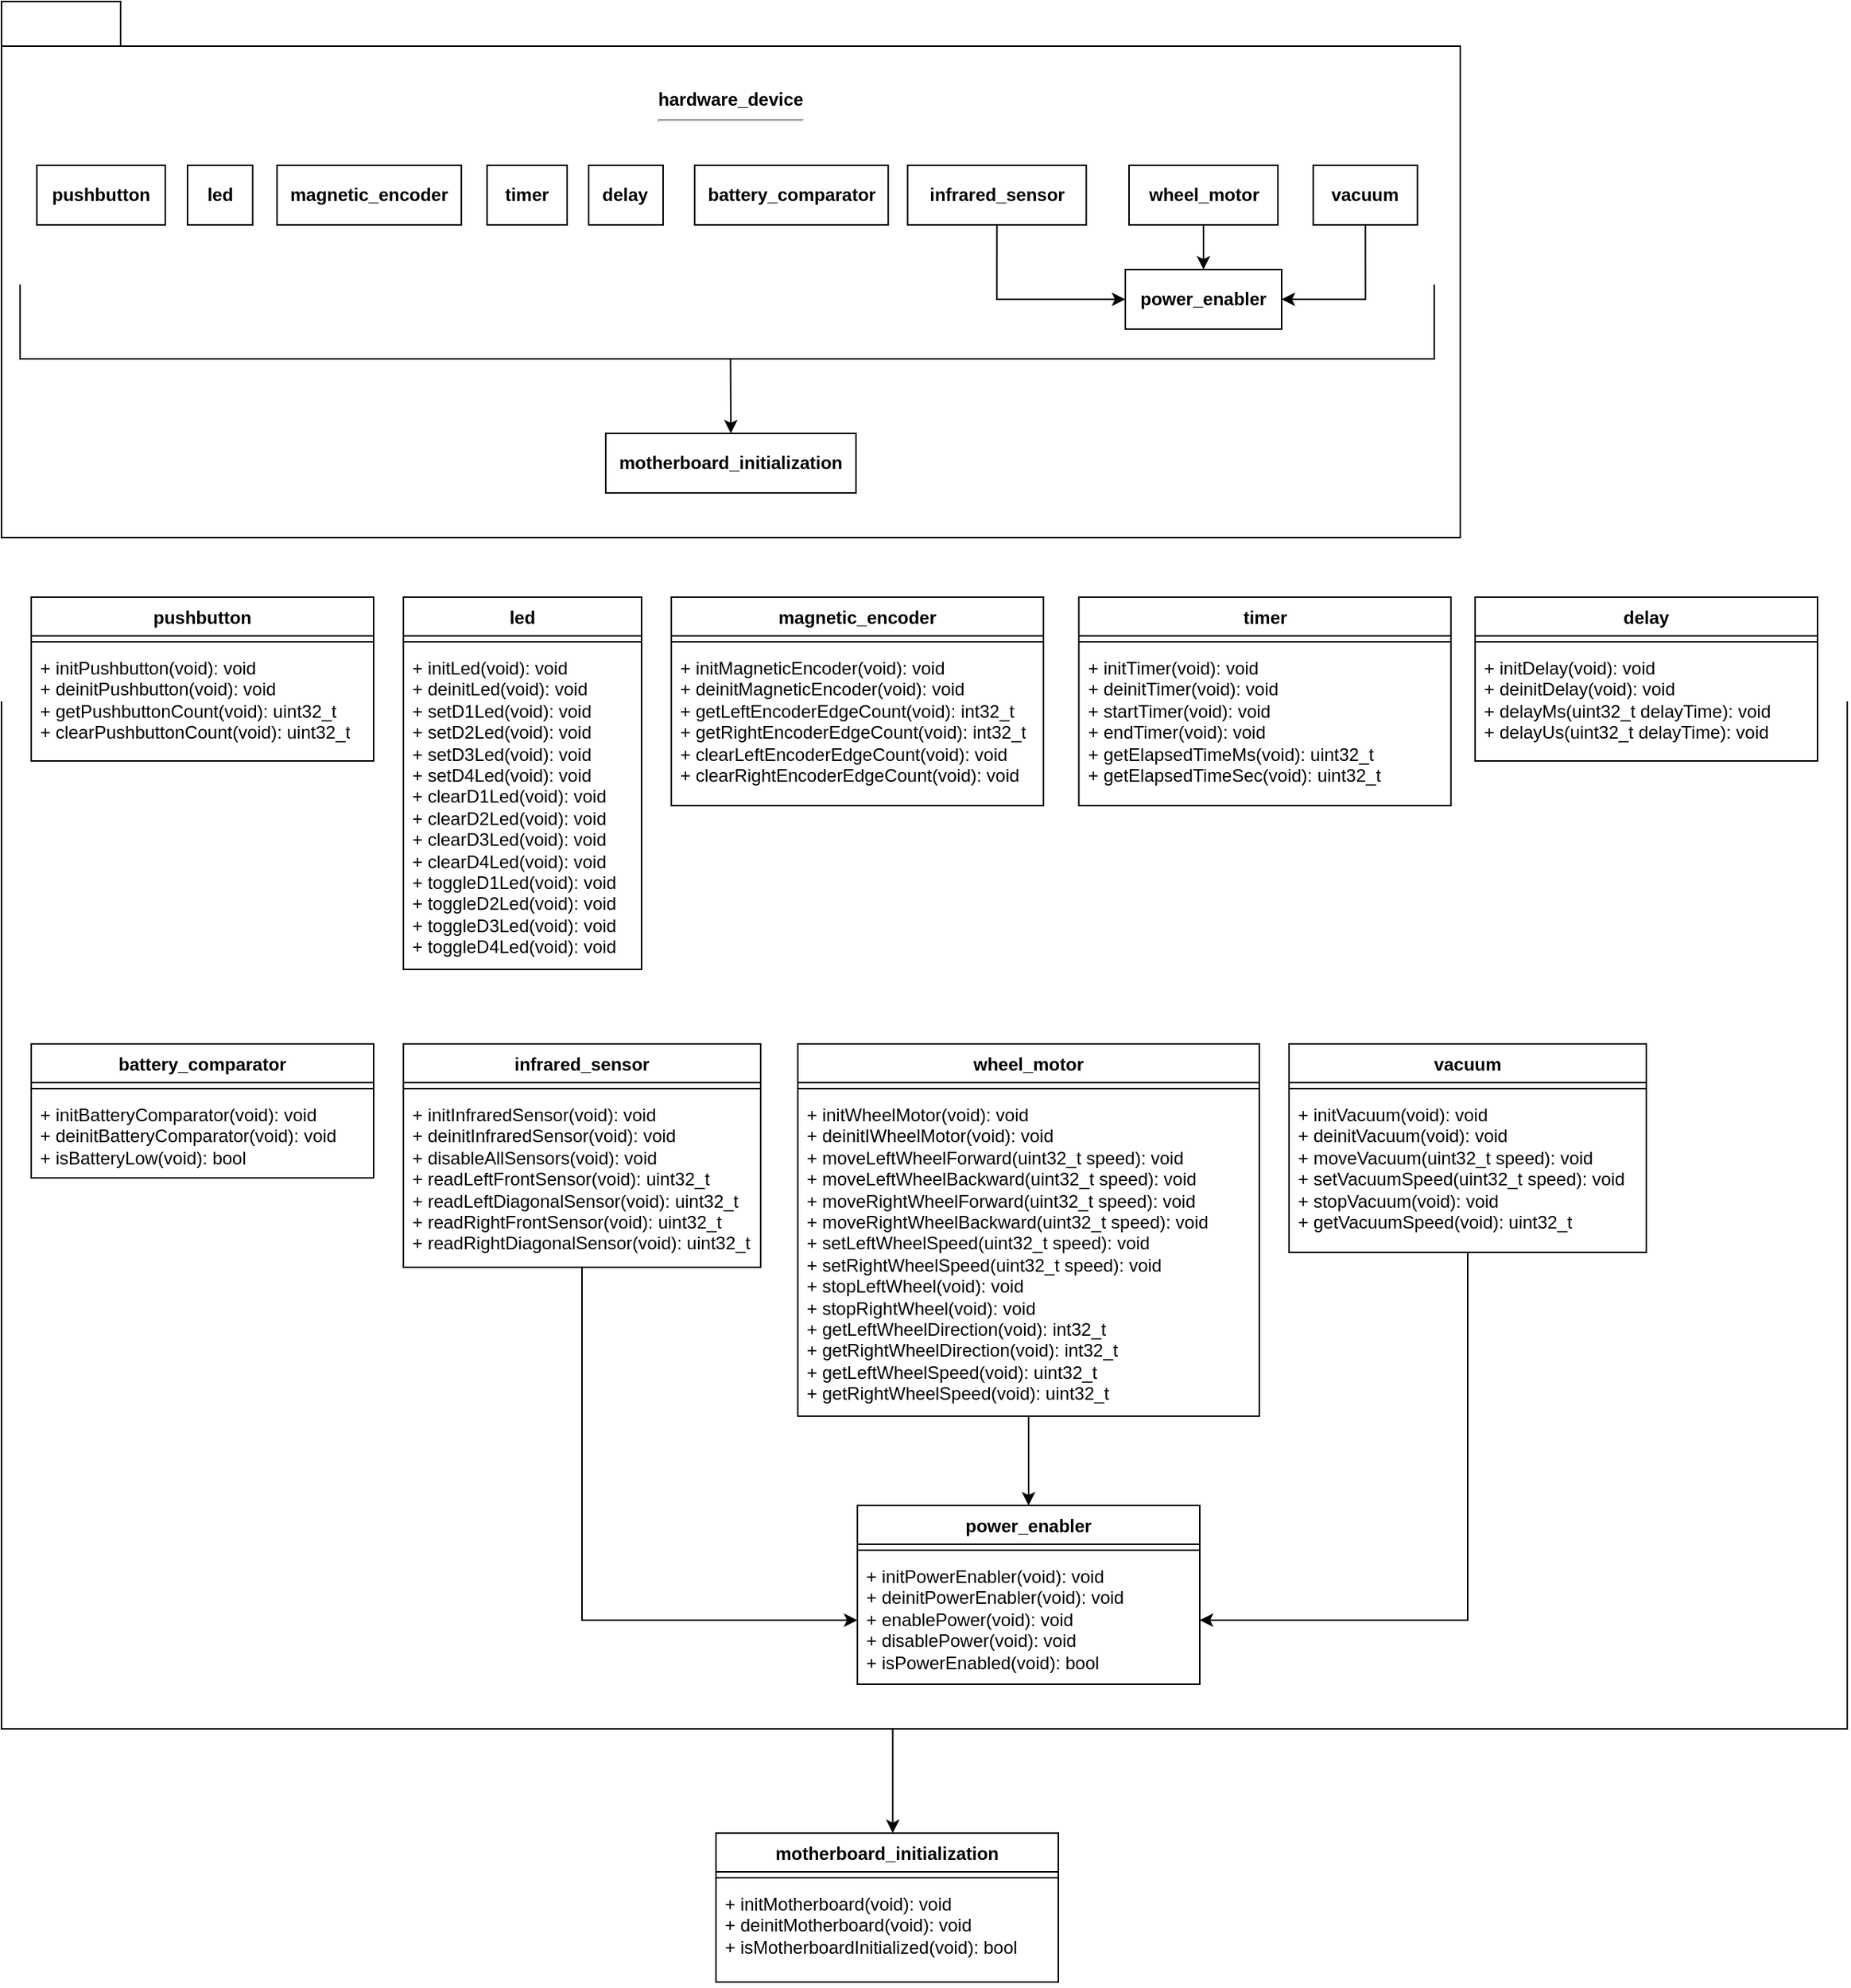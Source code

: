 <mxfile version="26.2.2">
  <diagram name="Page-1" id="oKpc1l_Igcs4GMacKgKO">
    <mxGraphModel dx="1898" dy="1153" grid="1" gridSize="10" guides="1" tooltips="1" connect="1" arrows="1" fold="1" page="1" pageScale="1" pageWidth="850" pageHeight="1100" math="0" shadow="0">
      <root>
        <mxCell id="0" />
        <mxCell id="1" parent="0" />
        <mxCell id="_HXW_Upf4mI-iIRhQuMg-2" value="pushbutton" style="swimlane;fontStyle=1;align=center;verticalAlign=top;childLayout=stackLayout;horizontal=1;startSize=26;horizontalStack=0;resizeParent=1;resizeParentMax=0;resizeLast=0;collapsible=1;marginBottom=0;whiteSpace=wrap;html=1;" parent="1" vertex="1">
          <mxGeometry x="60" y="440" width="230" height="110" as="geometry" />
        </mxCell>
        <mxCell id="_HXW_Upf4mI-iIRhQuMg-3" value="" style="line;strokeWidth=1;fillColor=none;align=left;verticalAlign=middle;spacingTop=-1;spacingLeft=3;spacingRight=3;rotatable=0;labelPosition=right;points=[];portConstraint=eastwest;strokeColor=inherit;" parent="_HXW_Upf4mI-iIRhQuMg-2" vertex="1">
          <mxGeometry y="26" width="230" height="8" as="geometry" />
        </mxCell>
        <mxCell id="_HXW_Upf4mI-iIRhQuMg-4" value="+ initPushbutton(void): void&lt;div&gt;+ deinitPushbutton(void): void&lt;br&gt;&lt;div&gt;+ getPushbuttonCount(void): uint32_t&lt;/div&gt;&lt;div&gt;+ clearPushbuttonCount(void): uint32_t&lt;/div&gt;&lt;/div&gt;" style="text;strokeColor=none;fillColor=none;align=left;verticalAlign=top;spacingLeft=4;spacingRight=4;overflow=hidden;rotatable=0;points=[[0,0.5],[1,0.5]];portConstraint=eastwest;whiteSpace=wrap;html=1;" parent="_HXW_Upf4mI-iIRhQuMg-2" vertex="1">
          <mxGeometry y="34" width="230" height="76" as="geometry" />
        </mxCell>
        <mxCell id="_HXW_Upf4mI-iIRhQuMg-66" style="edgeStyle=orthogonalEdgeStyle;rounded=0;orthogonalLoop=1;jettySize=auto;html=1;entryX=0;entryY=0.5;entryDx=0;entryDy=0;" parent="1" source="_HXW_Upf4mI-iIRhQuMg-5" target="_HXW_Upf4mI-iIRhQuMg-64" edge="1">
          <mxGeometry relative="1" as="geometry" />
        </mxCell>
        <mxCell id="_HXW_Upf4mI-iIRhQuMg-5" value="infrared_sensor" style="swimlane;fontStyle=1;align=center;verticalAlign=top;childLayout=stackLayout;horizontal=1;startSize=26;horizontalStack=0;resizeParent=1;resizeParentMax=0;resizeLast=0;collapsible=1;marginBottom=0;whiteSpace=wrap;html=1;" parent="1" vertex="1">
          <mxGeometry x="310" y="740" width="240" height="150" as="geometry" />
        </mxCell>
        <mxCell id="_HXW_Upf4mI-iIRhQuMg-6" value="" style="line;strokeWidth=1;fillColor=none;align=left;verticalAlign=middle;spacingTop=-1;spacingLeft=3;spacingRight=3;rotatable=0;labelPosition=right;points=[];portConstraint=eastwest;strokeColor=inherit;" parent="_HXW_Upf4mI-iIRhQuMg-5" vertex="1">
          <mxGeometry y="26" width="240" height="8" as="geometry" />
        </mxCell>
        <mxCell id="_HXW_Upf4mI-iIRhQuMg-7" value="+ initInfraredSensor(void): void&lt;div&gt;+ deinitInfraredSensor(void): void&lt;/div&gt;&lt;div&gt;+ disableAllSensors(void): void&lt;br&gt;&lt;div&gt;+ readLeftFrontSensor(void): uint32_t&lt;/div&gt;&lt;div&gt;+ readLeftDiagonalSensor(void): uint32_t&lt;/div&gt;&lt;/div&gt;&lt;div&gt;&lt;div&gt;+ readRightFrontSensor(void): uint32_t&lt;/div&gt;&lt;div&gt;+ readRightDiagonalSensor(void): uint32_t&lt;/div&gt;&lt;/div&gt;" style="text;strokeColor=none;fillColor=none;align=left;verticalAlign=top;spacingLeft=4;spacingRight=4;overflow=hidden;rotatable=0;points=[[0,0.5],[1,0.5]];portConstraint=eastwest;whiteSpace=wrap;html=1;" parent="_HXW_Upf4mI-iIRhQuMg-5" vertex="1">
          <mxGeometry y="34" width="240" height="116" as="geometry" />
        </mxCell>
        <mxCell id="_HXW_Upf4mI-iIRhQuMg-8" value="led" style="swimlane;fontStyle=1;align=center;verticalAlign=top;childLayout=stackLayout;horizontal=1;startSize=26;horizontalStack=0;resizeParent=1;resizeParentMax=0;resizeLast=0;collapsible=1;marginBottom=0;whiteSpace=wrap;html=1;" parent="1" vertex="1">
          <mxGeometry x="310" y="440" width="160" height="250" as="geometry" />
        </mxCell>
        <mxCell id="_HXW_Upf4mI-iIRhQuMg-9" value="" style="line;strokeWidth=1;fillColor=none;align=left;verticalAlign=middle;spacingTop=-1;spacingLeft=3;spacingRight=3;rotatable=0;labelPosition=right;points=[];portConstraint=eastwest;strokeColor=inherit;" parent="_HXW_Upf4mI-iIRhQuMg-8" vertex="1">
          <mxGeometry y="26" width="160" height="8" as="geometry" />
        </mxCell>
        <mxCell id="_HXW_Upf4mI-iIRhQuMg-10" value="+ initLed(void): void&lt;div&gt;+ deinitLed(void): void&lt;br&gt;&lt;div&gt;+ setD1Led(void): void&lt;/div&gt;&lt;/div&gt;&lt;div&gt;+&amp;nbsp;&lt;span style=&quot;background-color: transparent; color: light-dark(rgb(0, 0, 0), rgb(255, 255, 255));&quot;&gt;setD2Led(void): void&lt;/span&gt;&lt;/div&gt;&lt;div&gt;+ setD3Led(void): void&lt;span style=&quot;background-color: transparent; color: light-dark(rgb(0, 0, 0), rgb(255, 255, 255));&quot;&gt;&lt;/span&gt;&lt;/div&gt;&lt;div&gt;&lt;span style=&quot;background-color: transparent; color: light-dark(rgb(0, 0, 0), rgb(255, 255, 255));&quot;&gt;+&lt;/span&gt;&lt;span style=&quot;background-color: transparent; color: light-dark(rgb(0, 0, 0), rgb(255, 255, 255));&quot;&gt;&amp;nbsp;&lt;/span&gt;setD4Led(void): void&lt;/div&gt;&lt;div&gt;+ clearD1Led(void): void&lt;/div&gt;&lt;div&gt;+ clearD2Led(void): void&lt;/div&gt;&lt;div&gt;+ clearD3Led(void): void&lt;/div&gt;&lt;div&gt;+ clearD4Led(void): void&lt;/div&gt;&lt;div&gt;+ toggleD1Led(void): void&lt;/div&gt;&lt;div&gt;+ toggleD2Led(void): void&lt;/div&gt;&lt;div&gt;+ toggleD3Led(void): void&lt;/div&gt;&lt;div&gt;+ toggleD4Led(void): void&lt;/div&gt;" style="text;strokeColor=none;fillColor=none;align=left;verticalAlign=top;spacingLeft=4;spacingRight=4;overflow=hidden;rotatable=0;points=[[0,0.5],[1,0.5]];portConstraint=eastwest;whiteSpace=wrap;html=1;" parent="_HXW_Upf4mI-iIRhQuMg-8" vertex="1">
          <mxGeometry y="34" width="160" height="216" as="geometry" />
        </mxCell>
        <mxCell id="_HXW_Upf4mI-iIRhQuMg-11" value="magnetic_encoder" style="swimlane;fontStyle=1;align=center;verticalAlign=top;childLayout=stackLayout;horizontal=1;startSize=26;horizontalStack=0;resizeParent=1;resizeParentMax=0;resizeLast=0;collapsible=1;marginBottom=0;whiteSpace=wrap;html=1;" parent="1" vertex="1">
          <mxGeometry x="490" y="440" width="250" height="140" as="geometry" />
        </mxCell>
        <mxCell id="_HXW_Upf4mI-iIRhQuMg-12" value="" style="line;strokeWidth=1;fillColor=none;align=left;verticalAlign=middle;spacingTop=-1;spacingLeft=3;spacingRight=3;rotatable=0;labelPosition=right;points=[];portConstraint=eastwest;strokeColor=inherit;" parent="_HXW_Upf4mI-iIRhQuMg-11" vertex="1">
          <mxGeometry y="26" width="250" height="8" as="geometry" />
        </mxCell>
        <mxCell id="_HXW_Upf4mI-iIRhQuMg-13" value="+ initMagneticEncoder(void): void&lt;div&gt;+ deinitMagneticEncoder(void): void&lt;br&gt;&lt;div&gt;+ getLeftEncoderEdgeCount(void): int32_t&lt;/div&gt;&lt;/div&gt;&lt;div&gt;+ getRightEncoderEdgeCount(void): int32_t&lt;/div&gt;&lt;div&gt;+ clearLeftEncoderEdgeCount(void): void&lt;/div&gt;&lt;div&gt;+ clearRightEncoderEdgeCount(void): void&lt;/div&gt;" style="text;strokeColor=none;fillColor=none;align=left;verticalAlign=top;spacingLeft=4;spacingRight=4;overflow=hidden;rotatable=0;points=[[0,0.5],[1,0.5]];portConstraint=eastwest;whiteSpace=wrap;html=1;" parent="_HXW_Upf4mI-iIRhQuMg-11" vertex="1">
          <mxGeometry y="34" width="250" height="106" as="geometry" />
        </mxCell>
        <mxCell id="_HXW_Upf4mI-iIRhQuMg-32" value="timer" style="swimlane;fontStyle=1;align=center;verticalAlign=top;childLayout=stackLayout;horizontal=1;startSize=26;horizontalStack=0;resizeParent=1;resizeParentMax=0;resizeLast=0;collapsible=1;marginBottom=0;whiteSpace=wrap;html=1;" parent="1" vertex="1">
          <mxGeometry x="763.76" y="440" width="250" height="140" as="geometry" />
        </mxCell>
        <mxCell id="_HXW_Upf4mI-iIRhQuMg-33" value="" style="line;strokeWidth=1;fillColor=none;align=left;verticalAlign=middle;spacingTop=-1;spacingLeft=3;spacingRight=3;rotatable=0;labelPosition=right;points=[];portConstraint=eastwest;strokeColor=inherit;" parent="_HXW_Upf4mI-iIRhQuMg-32" vertex="1">
          <mxGeometry y="26" width="250" height="8" as="geometry" />
        </mxCell>
        <mxCell id="_HXW_Upf4mI-iIRhQuMg-34" value="+ initTimer(void): void&lt;div&gt;+ deinitTimer(void): void&lt;br&gt;&lt;div&gt;+ startTimer(void): void&lt;/div&gt;&lt;/div&gt;&lt;div&gt;+ endTimer(void): void&lt;/div&gt;&lt;div&gt;+ getElapsedTimeMs(void): uint32_t&lt;/div&gt;&lt;div&gt;+ getElapsedTimeSec(void): uint32_t&lt;/div&gt;" style="text;strokeColor=none;fillColor=none;align=left;verticalAlign=top;spacingLeft=4;spacingRight=4;overflow=hidden;rotatable=0;points=[[0,0.5],[1,0.5]];portConstraint=eastwest;whiteSpace=wrap;html=1;" parent="_HXW_Upf4mI-iIRhQuMg-32" vertex="1">
          <mxGeometry y="34" width="250" height="106" as="geometry" />
        </mxCell>
        <mxCell id="_HXW_Upf4mI-iIRhQuMg-38" value="battery_comparator" style="swimlane;fontStyle=1;align=center;verticalAlign=top;childLayout=stackLayout;horizontal=1;startSize=26;horizontalStack=0;resizeParent=1;resizeParentMax=0;resizeLast=0;collapsible=1;marginBottom=0;whiteSpace=wrap;html=1;" parent="1" vertex="1">
          <mxGeometry x="60" y="740" width="230" height="90" as="geometry" />
        </mxCell>
        <mxCell id="_HXW_Upf4mI-iIRhQuMg-39" value="" style="line;strokeWidth=1;fillColor=none;align=left;verticalAlign=middle;spacingTop=-1;spacingLeft=3;spacingRight=3;rotatable=0;labelPosition=right;points=[];portConstraint=eastwest;strokeColor=inherit;" parent="_HXW_Upf4mI-iIRhQuMg-38" vertex="1">
          <mxGeometry y="26" width="230" height="8" as="geometry" />
        </mxCell>
        <mxCell id="_HXW_Upf4mI-iIRhQuMg-40" value="+ initBatteryComparator(void): void&lt;div&gt;+ deinitBatteryComparator(void): void&lt;br&gt;&lt;div&gt;+ isBatteryLow(void): bool&lt;/div&gt;&lt;/div&gt;" style="text;strokeColor=none;fillColor=none;align=left;verticalAlign=top;spacingLeft=4;spacingRight=4;overflow=hidden;rotatable=0;points=[[0,0.5],[1,0.5]];portConstraint=eastwest;whiteSpace=wrap;html=1;" parent="_HXW_Upf4mI-iIRhQuMg-38" vertex="1">
          <mxGeometry y="34" width="230" height="56" as="geometry" />
        </mxCell>
        <mxCell id="_HXW_Upf4mI-iIRhQuMg-67" style="edgeStyle=orthogonalEdgeStyle;rounded=0;orthogonalLoop=1;jettySize=auto;html=1;entryX=0.5;entryY=0;entryDx=0;entryDy=0;" parent="1" source="_HXW_Upf4mI-iIRhQuMg-41" target="_HXW_Upf4mI-iIRhQuMg-62" edge="1">
          <mxGeometry relative="1" as="geometry" />
        </mxCell>
        <mxCell id="_HXW_Upf4mI-iIRhQuMg-41" value="wheel_motor" style="swimlane;fontStyle=1;align=center;verticalAlign=top;childLayout=stackLayout;horizontal=1;startSize=26;horizontalStack=0;resizeParent=1;resizeParentMax=0;resizeLast=0;collapsible=1;marginBottom=0;whiteSpace=wrap;html=1;" parent="1" vertex="1">
          <mxGeometry x="574.99" y="740" width="310" height="250" as="geometry" />
        </mxCell>
        <mxCell id="_HXW_Upf4mI-iIRhQuMg-42" value="" style="line;strokeWidth=1;fillColor=none;align=left;verticalAlign=middle;spacingTop=-1;spacingLeft=3;spacingRight=3;rotatable=0;labelPosition=right;points=[];portConstraint=eastwest;strokeColor=inherit;" parent="_HXW_Upf4mI-iIRhQuMg-41" vertex="1">
          <mxGeometry y="26" width="310" height="8" as="geometry" />
        </mxCell>
        <mxCell id="_HXW_Upf4mI-iIRhQuMg-43" value="+ initWheelMotor(void): void&lt;div&gt;+ deinitIWheelMotor(void): void&lt;br&gt;&lt;div&gt;+ moveLeftWheelForward(uint32_t speed): void&lt;/div&gt;&lt;div&gt;+ moveLeftWheelBackward(uint32_t speed): void&lt;/div&gt;&lt;/div&gt;&lt;div&gt;&lt;div&gt;+ moveRightWheelForward(uint32_t speed): void&lt;/div&gt;&lt;div&gt;+ moveRightWheelBackward(uint32_t speed): void&lt;/div&gt;&lt;/div&gt;&lt;div&gt;+ setLeftWheelSpeed(uint32_t speed): void&lt;/div&gt;&lt;div&gt;+ setRightWheelSpeed(uint32_t speed): void&lt;/div&gt;&lt;div&gt;+ stopLeftWheel(void): void&lt;/div&gt;&lt;div&gt;+ stopRightWheel(void): void&lt;/div&gt;&lt;div&gt;+ getLeftWheelDirection(void): int32_t&lt;/div&gt;&lt;div&gt;+ getRightWheelDirection(void): int32_t&lt;/div&gt;&lt;div&gt;+ getLeftWheelSpeed(void): uint32_t&lt;/div&gt;&lt;div&gt;+ getRightWheelSpeed(void): uint32_t&lt;/div&gt;" style="text;strokeColor=none;fillColor=none;align=left;verticalAlign=top;spacingLeft=4;spacingRight=4;overflow=hidden;rotatable=0;points=[[0,0.5],[1,0.5]];portConstraint=eastwest;whiteSpace=wrap;html=1;" parent="_HXW_Upf4mI-iIRhQuMg-41" vertex="1">
          <mxGeometry y="34" width="310" height="216" as="geometry" />
        </mxCell>
        <mxCell id="_HXW_Upf4mI-iIRhQuMg-68" style="edgeStyle=orthogonalEdgeStyle;rounded=0;orthogonalLoop=1;jettySize=auto;html=1;entryX=1;entryY=0.5;entryDx=0;entryDy=0;" parent="1" source="_HXW_Upf4mI-iIRhQuMg-59" target="_HXW_Upf4mI-iIRhQuMg-64" edge="1">
          <mxGeometry relative="1" as="geometry" />
        </mxCell>
        <mxCell id="_HXW_Upf4mI-iIRhQuMg-59" value="vacuum" style="swimlane;fontStyle=1;align=center;verticalAlign=top;childLayout=stackLayout;horizontal=1;startSize=26;horizontalStack=0;resizeParent=1;resizeParentMax=0;resizeLast=0;collapsible=1;marginBottom=0;whiteSpace=wrap;html=1;" parent="1" vertex="1">
          <mxGeometry x="904.99" y="740" width="240" height="140" as="geometry" />
        </mxCell>
        <mxCell id="_HXW_Upf4mI-iIRhQuMg-60" value="" style="line;strokeWidth=1;fillColor=none;align=left;verticalAlign=middle;spacingTop=-1;spacingLeft=3;spacingRight=3;rotatable=0;labelPosition=right;points=[];portConstraint=eastwest;strokeColor=inherit;" parent="_HXW_Upf4mI-iIRhQuMg-59" vertex="1">
          <mxGeometry y="26" width="240" height="8" as="geometry" />
        </mxCell>
        <mxCell id="_HXW_Upf4mI-iIRhQuMg-61" value="+ initVacuum(void): void&lt;div&gt;+ deinitVacuum(void): void&lt;br&gt;&lt;div&gt;+ moveVacuum(uint32_t speed): void&lt;/div&gt;&lt;/div&gt;&lt;div&gt;+ setVacuumSpeed(uint32_t speed): void&lt;/div&gt;&lt;div&gt;+ stopVacuum(void): void&lt;/div&gt;&lt;div&gt;+ getVacuumSpeed(void): uint32_t&lt;/div&gt;" style="text;strokeColor=none;fillColor=none;align=left;verticalAlign=top;spacingLeft=4;spacingRight=4;overflow=hidden;rotatable=0;points=[[0,0.5],[1,0.5]];portConstraint=eastwest;whiteSpace=wrap;html=1;" parent="_HXW_Upf4mI-iIRhQuMg-59" vertex="1">
          <mxGeometry y="34" width="240" height="106" as="geometry" />
        </mxCell>
        <mxCell id="_HXW_Upf4mI-iIRhQuMg-62" value="power_enabler" style="swimlane;fontStyle=1;align=center;verticalAlign=top;childLayout=stackLayout;horizontal=1;startSize=26;horizontalStack=0;resizeParent=1;resizeParentMax=0;resizeLast=0;collapsible=1;marginBottom=0;whiteSpace=wrap;html=1;" parent="1" vertex="1">
          <mxGeometry x="614.99" y="1050" width="230" height="120" as="geometry" />
        </mxCell>
        <mxCell id="_HXW_Upf4mI-iIRhQuMg-63" value="" style="line;strokeWidth=1;fillColor=none;align=left;verticalAlign=middle;spacingTop=-1;spacingLeft=3;spacingRight=3;rotatable=0;labelPosition=right;points=[];portConstraint=eastwest;strokeColor=inherit;" parent="_HXW_Upf4mI-iIRhQuMg-62" vertex="1">
          <mxGeometry y="26" width="230" height="8" as="geometry" />
        </mxCell>
        <mxCell id="_HXW_Upf4mI-iIRhQuMg-64" value="+ initPowerEnabler(void): void&lt;div&gt;+ deinitPowerEnabler(void): void&lt;br&gt;&lt;div&gt;+ enablePower(void): void&lt;/div&gt;&lt;/div&gt;&lt;div&gt;+ disablePower(void): void&lt;/div&gt;&lt;div&gt;+ isPowerEnabled(void): bool&lt;/div&gt;" style="text;strokeColor=none;fillColor=none;align=left;verticalAlign=top;spacingLeft=4;spacingRight=4;overflow=hidden;rotatable=0;points=[[0,0.5],[1,0.5]];portConstraint=eastwest;whiteSpace=wrap;html=1;" parent="_HXW_Upf4mI-iIRhQuMg-62" vertex="1">
          <mxGeometry y="34" width="230" height="86" as="geometry" />
        </mxCell>
        <mxCell id="CrJSnwOvaSUAMsvAmyHB-18" value="motherboard_initialization" style="swimlane;fontStyle=1;align=center;verticalAlign=top;childLayout=stackLayout;horizontal=1;startSize=26;horizontalStack=0;resizeParent=1;resizeParentMax=0;resizeLast=0;collapsible=1;marginBottom=0;whiteSpace=wrap;html=1;" vertex="1" parent="1">
          <mxGeometry x="520" y="1270" width="230" height="100" as="geometry" />
        </mxCell>
        <mxCell id="CrJSnwOvaSUAMsvAmyHB-19" value="" style="line;strokeWidth=1;fillColor=none;align=left;verticalAlign=middle;spacingTop=-1;spacingLeft=3;spacingRight=3;rotatable=0;labelPosition=right;points=[];portConstraint=eastwest;strokeColor=inherit;" vertex="1" parent="CrJSnwOvaSUAMsvAmyHB-18">
          <mxGeometry y="26" width="230" height="8" as="geometry" />
        </mxCell>
        <mxCell id="CrJSnwOvaSUAMsvAmyHB-20" value="+ initMotherboard(void): void&lt;div&gt;+ deinitMotherboard(void): void&lt;/div&gt;&lt;div&gt;+ isMotherboardInitialized(void): bool&lt;/div&gt;" style="text;strokeColor=none;fillColor=none;align=left;verticalAlign=top;spacingLeft=4;spacingRight=4;overflow=hidden;rotatable=0;points=[[0,0.5],[1,0.5]];portConstraint=eastwest;whiteSpace=wrap;html=1;" vertex="1" parent="CrJSnwOvaSUAMsvAmyHB-18">
          <mxGeometry y="34" width="230" height="66" as="geometry" />
        </mxCell>
        <mxCell id="CrJSnwOvaSUAMsvAmyHB-21" value="" style="endArrow=none;html=1;rounded=0;" edge="1" parent="1">
          <mxGeometry width="50" height="50" relative="1" as="geometry">
            <mxPoint x="40" y="510" as="sourcePoint" />
            <mxPoint x="1280" y="510" as="targetPoint" />
            <Array as="points">
              <mxPoint x="40" y="1200" />
              <mxPoint x="1280" y="1200" />
            </Array>
          </mxGeometry>
        </mxCell>
        <mxCell id="CrJSnwOvaSUAMsvAmyHB-22" value="" style="endArrow=classic;html=1;rounded=0;" edge="1" parent="1">
          <mxGeometry width="50" height="50" relative="1" as="geometry">
            <mxPoint x="638.75" y="1200" as="sourcePoint" />
            <mxPoint x="638.75" y="1270" as="targetPoint" />
          </mxGeometry>
        </mxCell>
        <mxCell id="CrJSnwOvaSUAMsvAmyHB-23" value="hardware_device&lt;div&gt;&lt;hr&gt;&lt;br&gt;&lt;/div&gt;&lt;div&gt;&lt;br&gt;&lt;/div&gt;&lt;div&gt;&lt;br&gt;&lt;/div&gt;&lt;div&gt;&lt;br&gt;&lt;/div&gt;&lt;div&gt;&lt;br&gt;&lt;/div&gt;&lt;div&gt;&lt;br&gt;&lt;/div&gt;&lt;div&gt;&lt;br&gt;&lt;/div&gt;&lt;div&gt;&lt;br&gt;&lt;/div&gt;&lt;div&gt;&lt;br&gt;&lt;/div&gt;&lt;div&gt;&lt;br&gt;&lt;/div&gt;&lt;div&gt;&lt;br&gt;&lt;/div&gt;&lt;div&gt;&lt;br&gt;&lt;/div&gt;&lt;div&gt;&lt;br&gt;&lt;/div&gt;&lt;div&gt;&lt;br&gt;&lt;/div&gt;&lt;div&gt;&lt;br&gt;&lt;/div&gt;&lt;div&gt;&lt;br&gt;&lt;/div&gt;&lt;div&gt;&lt;br&gt;&lt;/div&gt;" style="shape=folder;fontStyle=1;tabWidth=80;tabHeight=30;tabPosition=left;html=1;boundedLbl=1;whiteSpace=wrap;" vertex="1" parent="1">
          <mxGeometry x="40" y="40" width="980" height="360" as="geometry" />
        </mxCell>
        <mxCell id="CrJSnwOvaSUAMsvAmyHB-24" value="&lt;b&gt;pushbutton&lt;/b&gt;" style="rounded=0;whiteSpace=wrap;html=1;" vertex="1" parent="1">
          <mxGeometry x="63.74" y="150" width="86.26" height="40" as="geometry" />
        </mxCell>
        <mxCell id="CrJSnwOvaSUAMsvAmyHB-25" style="edgeStyle=orthogonalEdgeStyle;rounded=0;orthogonalLoop=1;jettySize=auto;html=1;entryX=0;entryY=0.5;entryDx=0;entryDy=0;exitX=0.5;exitY=1;exitDx=0;exitDy=0;" edge="1" parent="1" source="CrJSnwOvaSUAMsvAmyHB-26" target="CrJSnwOvaSUAMsvAmyHB-35">
          <mxGeometry relative="1" as="geometry" />
        </mxCell>
        <mxCell id="CrJSnwOvaSUAMsvAmyHB-26" value="&lt;b&gt;infrared_sensor&lt;/b&gt;" style="rounded=0;whiteSpace=wrap;html=1;" vertex="1" parent="1">
          <mxGeometry x="648.74" y="150" width="120" height="40" as="geometry" />
        </mxCell>
        <mxCell id="CrJSnwOvaSUAMsvAmyHB-27" value="&lt;b&gt;led&lt;/b&gt;" style="rounded=0;whiteSpace=wrap;html=1;" vertex="1" parent="1">
          <mxGeometry x="164.99" y="150" width="43.76" height="40" as="geometry" />
        </mxCell>
        <mxCell id="CrJSnwOvaSUAMsvAmyHB-28" value="&lt;b&gt;magnetic_encoder&lt;/b&gt;" style="rounded=0;whiteSpace=wrap;html=1;" vertex="1" parent="1">
          <mxGeometry x="225.13" y="150" width="123.76" height="40" as="geometry" />
        </mxCell>
        <mxCell id="CrJSnwOvaSUAMsvAmyHB-29" value="&lt;b&gt;battery_comparator&lt;/b&gt;" style="rounded=0;whiteSpace=wrap;html=1;" vertex="1" parent="1">
          <mxGeometry x="505.7" y="150" width="130" height="40" as="geometry" />
        </mxCell>
        <mxCell id="CrJSnwOvaSUAMsvAmyHB-30" value="&lt;b&gt;timer&lt;/b&gt;" style="rounded=0;whiteSpace=wrap;html=1;" vertex="1" parent="1">
          <mxGeometry x="366.24" y="150" width="53.76" height="40" as="geometry" />
        </mxCell>
        <mxCell id="CrJSnwOvaSUAMsvAmyHB-31" style="edgeStyle=orthogonalEdgeStyle;rounded=0;orthogonalLoop=1;jettySize=auto;html=1;entryX=0.5;entryY=0;entryDx=0;entryDy=0;" edge="1" parent="1" source="CrJSnwOvaSUAMsvAmyHB-32" target="CrJSnwOvaSUAMsvAmyHB-35">
          <mxGeometry relative="1" as="geometry" />
        </mxCell>
        <mxCell id="CrJSnwOvaSUAMsvAmyHB-32" value="&lt;b&gt;wheel_motor&lt;/b&gt;" style="rounded=0;whiteSpace=wrap;html=1;" vertex="1" parent="1">
          <mxGeometry x="797.5" y="150" width="100" height="40" as="geometry" />
        </mxCell>
        <mxCell id="CrJSnwOvaSUAMsvAmyHB-33" style="edgeStyle=orthogonalEdgeStyle;rounded=0;orthogonalLoop=1;jettySize=auto;html=1;entryX=1;entryY=0.5;entryDx=0;entryDy=0;exitX=0.5;exitY=1;exitDx=0;exitDy=0;" edge="1" parent="1" source="CrJSnwOvaSUAMsvAmyHB-34" target="CrJSnwOvaSUAMsvAmyHB-35">
          <mxGeometry relative="1" as="geometry" />
        </mxCell>
        <mxCell id="CrJSnwOvaSUAMsvAmyHB-34" value="&lt;b&gt;vacuum&lt;/b&gt;" style="rounded=0;whiteSpace=wrap;html=1;" vertex="1" parent="1">
          <mxGeometry x="921.25" y="150" width="70" height="40" as="geometry" />
        </mxCell>
        <mxCell id="CrJSnwOvaSUAMsvAmyHB-35" value="&lt;b&gt;power_enabler&lt;/b&gt;" style="rounded=0;whiteSpace=wrap;html=1;" vertex="1" parent="1">
          <mxGeometry x="795.01" y="220" width="104.99" height="40" as="geometry" />
        </mxCell>
        <mxCell id="CrJSnwOvaSUAMsvAmyHB-36" value="&lt;b&gt;motherboard_initialization&lt;/b&gt;" style="rounded=0;whiteSpace=wrap;html=1;" vertex="1" parent="1">
          <mxGeometry x="445.93" y="330" width="168.14" height="40" as="geometry" />
        </mxCell>
        <mxCell id="CrJSnwOvaSUAMsvAmyHB-37" value="" style="endArrow=none;html=1;rounded=0;" edge="1" parent="1">
          <mxGeometry width="50" height="50" relative="1" as="geometry">
            <mxPoint x="1002.5" y="230" as="sourcePoint" />
            <mxPoint x="52.5" y="230" as="targetPoint" />
            <Array as="points">
              <mxPoint x="1002.5" y="280" />
              <mxPoint x="132.5" y="280" />
              <mxPoint x="52.5" y="280" />
            </Array>
          </mxGeometry>
        </mxCell>
        <mxCell id="CrJSnwOvaSUAMsvAmyHB-38" value="" style="endArrow=classic;html=1;rounded=0;entryX=0.5;entryY=0;entryDx=0;entryDy=0;" edge="1" parent="1" target="CrJSnwOvaSUAMsvAmyHB-36">
          <mxGeometry width="50" height="50" relative="1" as="geometry">
            <mxPoint x="529.76" y="280" as="sourcePoint" />
            <mxPoint x="413.76" y="420" as="targetPoint" />
          </mxGeometry>
        </mxCell>
        <mxCell id="CrJSnwOvaSUAMsvAmyHB-39" value="&lt;b&gt;delay&lt;/b&gt;" style="rounded=0;whiteSpace=wrap;html=1;" vertex="1" parent="1">
          <mxGeometry x="434.46" y="150" width="50" height="40" as="geometry" />
        </mxCell>
        <mxCell id="CrJSnwOvaSUAMsvAmyHB-40" value="delay" style="swimlane;fontStyle=1;align=center;verticalAlign=top;childLayout=stackLayout;horizontal=1;startSize=26;horizontalStack=0;resizeParent=1;resizeParentMax=0;resizeLast=0;collapsible=1;marginBottom=0;whiteSpace=wrap;html=1;" vertex="1" parent="1">
          <mxGeometry x="1030" y="440" width="230" height="110" as="geometry" />
        </mxCell>
        <mxCell id="CrJSnwOvaSUAMsvAmyHB-41" value="" style="line;strokeWidth=1;fillColor=none;align=left;verticalAlign=middle;spacingTop=-1;spacingLeft=3;spacingRight=3;rotatable=0;labelPosition=right;points=[];portConstraint=eastwest;strokeColor=inherit;" vertex="1" parent="CrJSnwOvaSUAMsvAmyHB-40">
          <mxGeometry y="26" width="230" height="8" as="geometry" />
        </mxCell>
        <mxCell id="CrJSnwOvaSUAMsvAmyHB-42" value="&lt;div&gt;+ initDelay(void): void&lt;/div&gt;&lt;div&gt;+ deinitDelay(void): void&lt;/div&gt;&lt;div&gt;+ delayMs(uint32_t delayTime): void&lt;/div&gt;&lt;div&gt;+ delayUs(uint32_t delayTime): void&lt;/div&gt;" style="text;strokeColor=none;fillColor=none;align=left;verticalAlign=top;spacingLeft=4;spacingRight=4;overflow=hidden;rotatable=0;points=[[0,0.5],[1,0.5]];portConstraint=eastwest;whiteSpace=wrap;html=1;" vertex="1" parent="CrJSnwOvaSUAMsvAmyHB-40">
          <mxGeometry y="34" width="230" height="76" as="geometry" />
        </mxCell>
      </root>
    </mxGraphModel>
  </diagram>
</mxfile>
